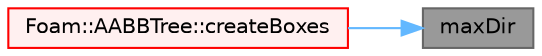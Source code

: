 digraph "maxDir"
{
 // LATEX_PDF_SIZE
  bgcolor="transparent";
  edge [fontname=Helvetica,fontsize=10,labelfontname=Helvetica,labelfontsize=10];
  node [fontname=Helvetica,fontsize=10,shape=box,height=0.2,width=0.4];
  rankdir="RL";
  Node1 [id="Node000001",label="maxDir",height=0.2,width=0.4,color="gray40", fillcolor="grey60", style="filled", fontcolor="black",tooltip=" "];
  Node1 -> Node2 [id="edge1_Node000001_Node000002",dir="back",color="steelblue1",style="solid",tooltip=" "];
  Node2 [id="Node000002",label="Foam::AABBTree::createBoxes",height=0.2,width=0.4,color="red", fillcolor="#FFF0F0", style="filled",URL="$classFoam_1_1AABBTree.html#a44dbc07e3813445decd3b6092055d6b3",tooltip=" "];
}
